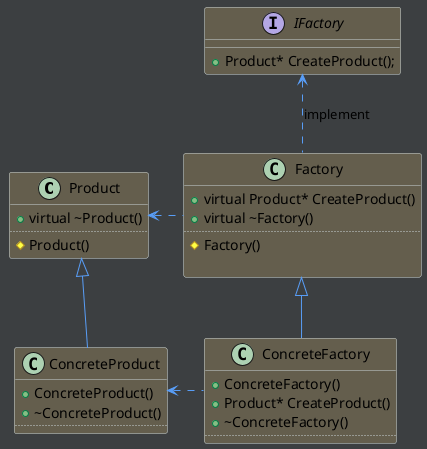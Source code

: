 @startuml Factory

skinparam BackGroundColor #3c3f41


skinparam class {
    BorderColor #cbd5d6
    ArrowColor #589df6
    BackGroundColor #645e4d
}

class Product{
    + virtual ~Product()
    ..
    # Product()
}

class ConcreteProduct{
    + ConcreteProduct()
    + ~ConcreteProduct()
    ..
}

interface IFactory{
    + Product* CreateProduct();
}

class Factory{
    + virtual Product* CreateProduct()
    + virtual ~Factory()
    ..
    # Factory()
    
}

class ConcreteFactory{
    + ConcreteFactory()
    + Product* CreateProduct()
    + ~ConcreteFactory()
    ..
}

ConcreteFactory .left.> ConcreteProduct
ConcreteProduct -up-|> Product
Factory .left.> Product
ConcreteFactory -up-|> Factory
Factory .up.> IFactory : implement


@enduml